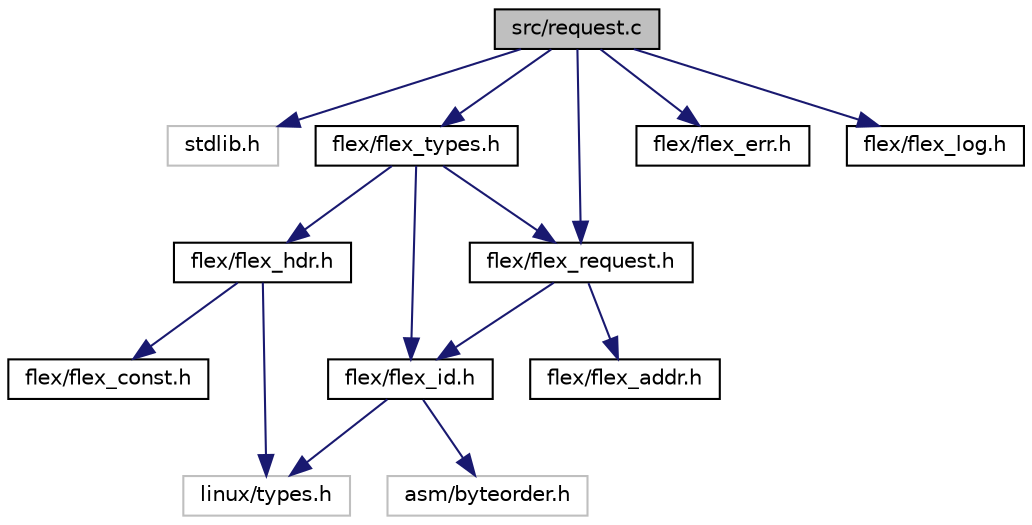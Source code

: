 digraph "src/request.c"
{
  edge [fontname="Helvetica",fontsize="10",labelfontname="Helvetica",labelfontsize="10"];
  node [fontname="Helvetica",fontsize="10",shape=record];
  Node1 [label="src/request.c",height=0.2,width=0.4,color="black", fillcolor="grey75", style="filled", fontcolor="black"];
  Node1 -> Node2 [color="midnightblue",fontsize="10",style="solid"];
  Node2 [label="stdlib.h",height=0.2,width=0.4,color="grey75", fillcolor="white", style="filled"];
  Node1 -> Node3 [color="midnightblue",fontsize="10",style="solid"];
  Node3 [label="flex/flex_types.h",height=0.2,width=0.4,color="black", fillcolor="white", style="filled",URL="$flex__types_8h.html"];
  Node3 -> Node4 [color="midnightblue",fontsize="10",style="solid"];
  Node4 [label="flex/flex_hdr.h",height=0.2,width=0.4,color="black", fillcolor="white", style="filled",URL="$flex__hdr_8h.html"];
  Node4 -> Node5 [color="midnightblue",fontsize="10",style="solid"];
  Node5 [label="flex/flex_const.h",height=0.2,width=0.4,color="black", fillcolor="white", style="filled",URL="$flex__const_8h.html"];
  Node4 -> Node6 [color="midnightblue",fontsize="10",style="solid"];
  Node6 [label="linux/types.h",height=0.2,width=0.4,color="grey75", fillcolor="white", style="filled"];
  Node3 -> Node7 [color="midnightblue",fontsize="10",style="solid"];
  Node7 [label="flex/flex_id.h",height=0.2,width=0.4,color="black", fillcolor="white", style="filled",URL="$include_2flex_2flex__id_8h.html"];
  Node7 -> Node6 [color="midnightblue",fontsize="10",style="solid"];
  Node7 -> Node8 [color="midnightblue",fontsize="10",style="solid"];
  Node8 [label="asm/byteorder.h",height=0.2,width=0.4,color="grey75", fillcolor="white", style="filled"];
  Node3 -> Node9 [color="midnightblue",fontsize="10",style="solid"];
  Node9 [label="flex/flex_request.h",height=0.2,width=0.4,color="black", fillcolor="white", style="filled",URL="$flex__request_8h.html"];
  Node9 -> Node10 [color="midnightblue",fontsize="10",style="solid"];
  Node10 [label="flex/flex_addr.h",height=0.2,width=0.4,color="black", fillcolor="white", style="filled",URL="$flex__addr_8h.html"];
  Node9 -> Node7 [color="midnightblue",fontsize="10",style="solid"];
  Node1 -> Node9 [color="midnightblue",fontsize="10",style="solid"];
  Node1 -> Node11 [color="midnightblue",fontsize="10",style="solid"];
  Node11 [label="flex/flex_err.h",height=0.2,width=0.4,color="black", fillcolor="white", style="filled",URL="$flex__err_8h.html"];
  Node1 -> Node12 [color="midnightblue",fontsize="10",style="solid"];
  Node12 [label="flex/flex_log.h",height=0.2,width=0.4,color="black", fillcolor="white", style="filled",URL="$flex__log_8h.html"];
}

